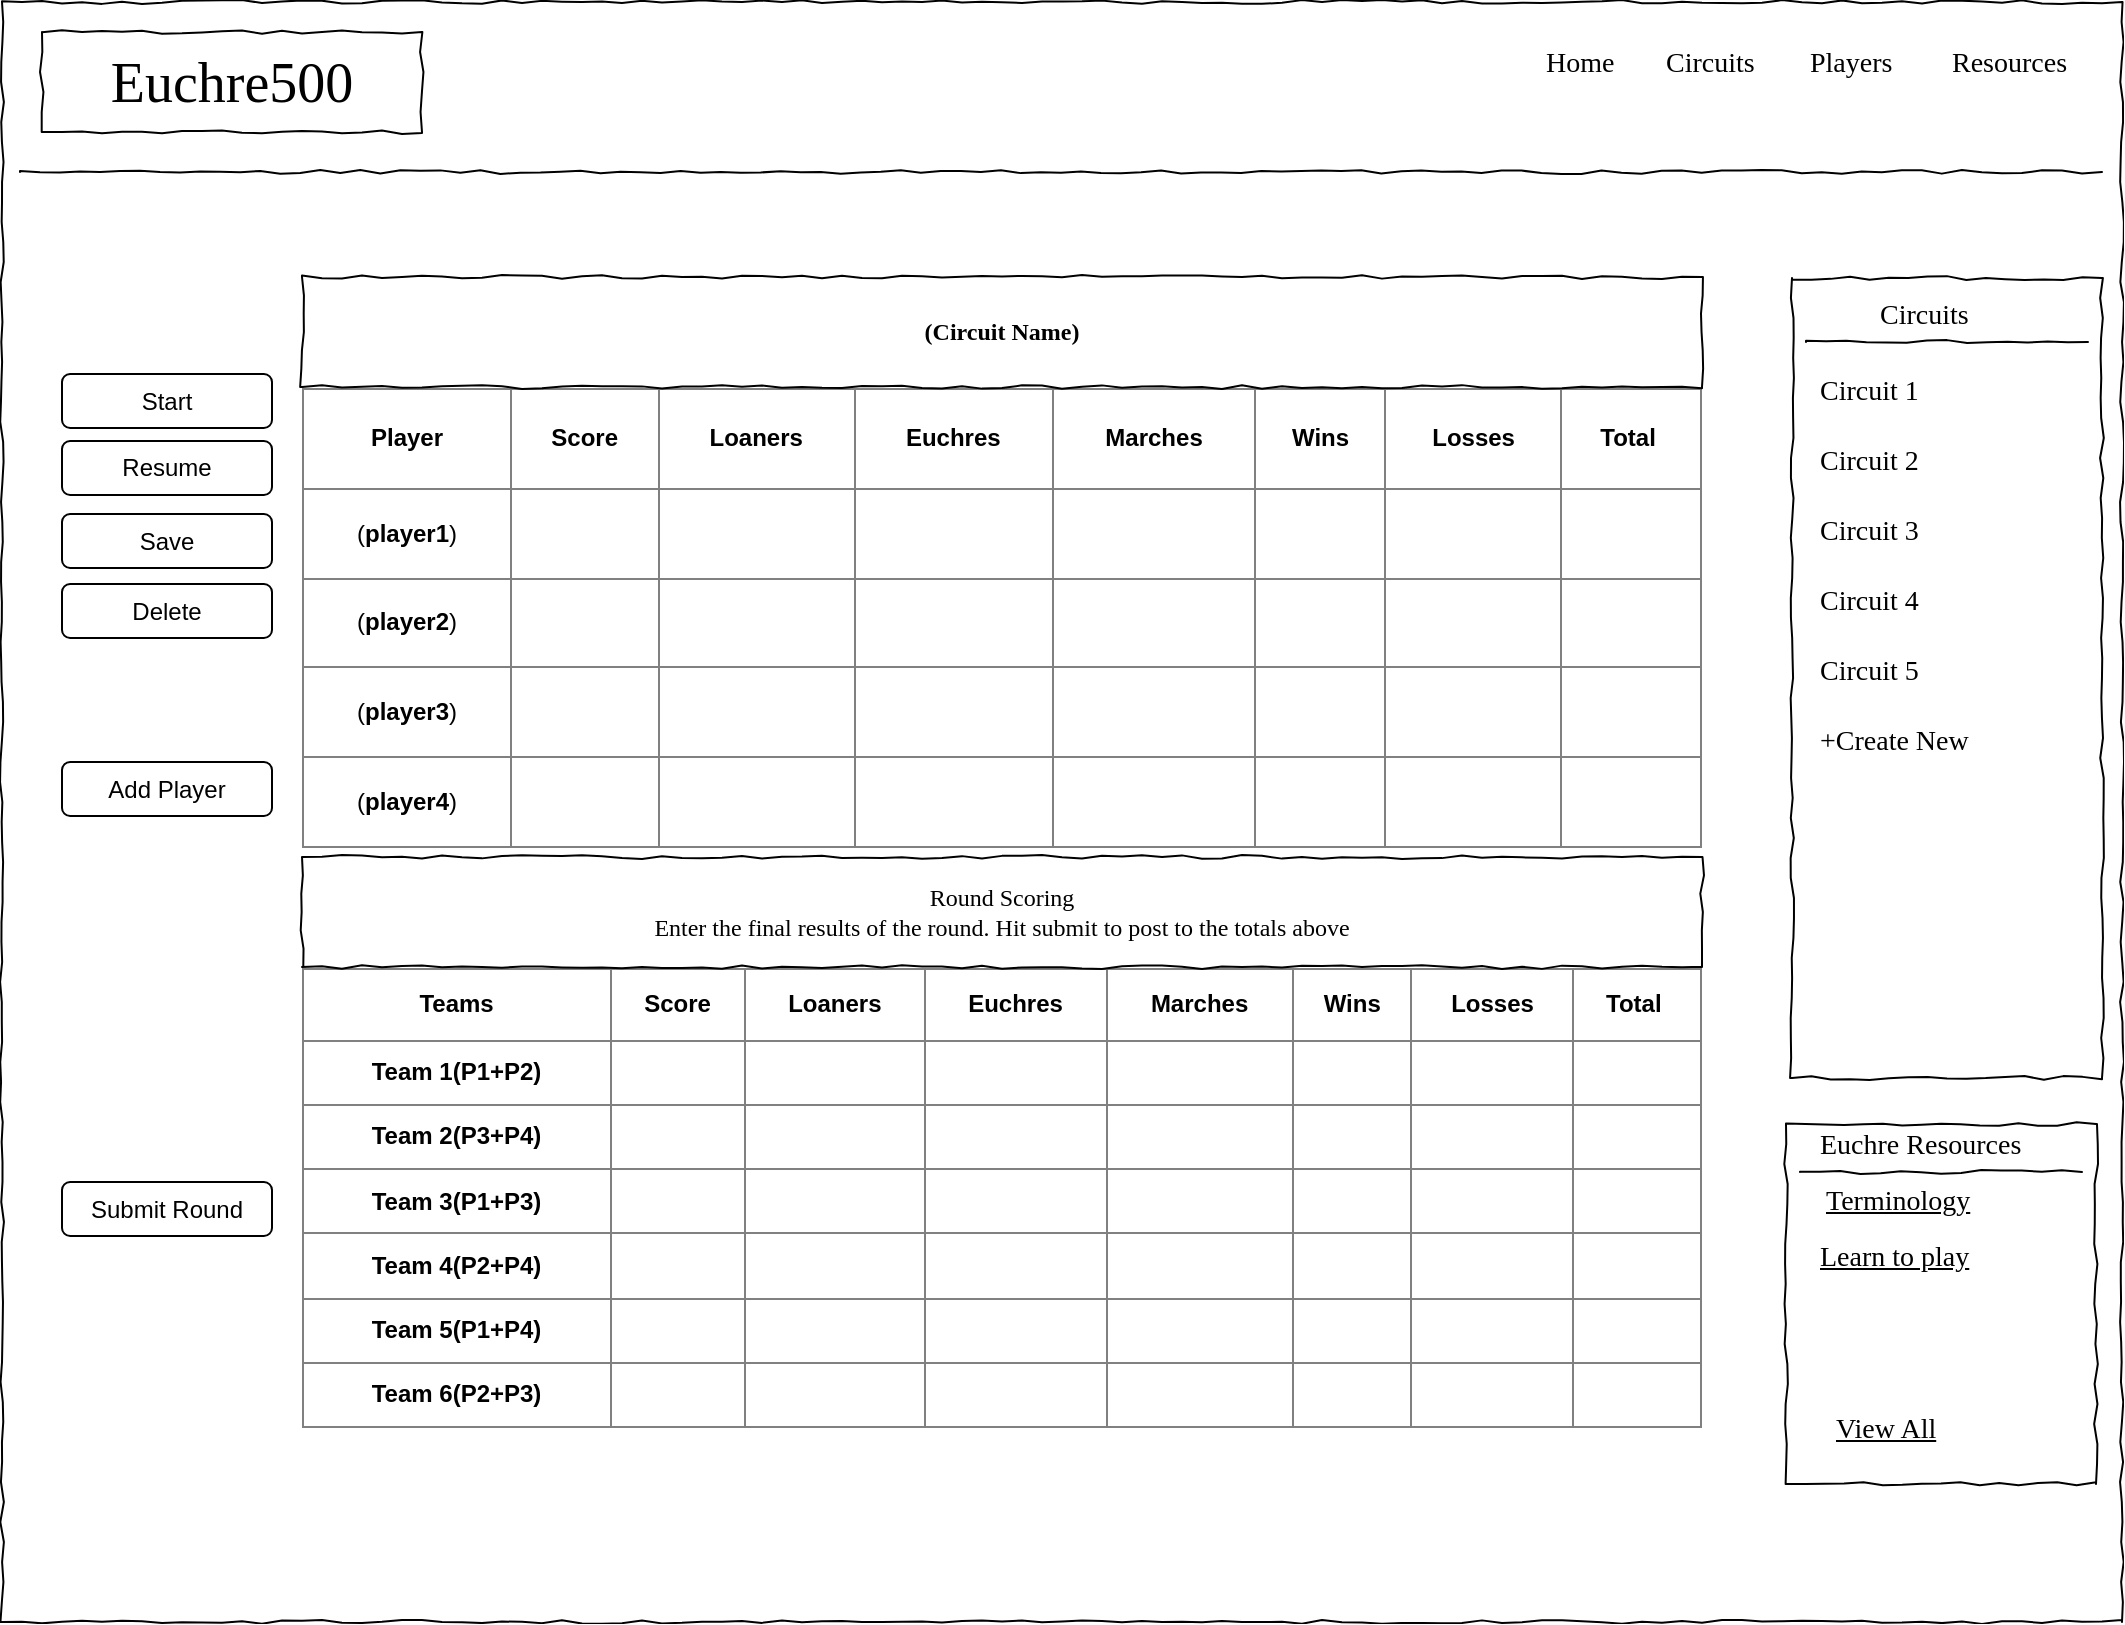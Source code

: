 <mxfile version="11.1.4" type="device"><diagram name="Page-1" id="03018318-947c-dd8e-b7a3-06fadd420f32"><mxGraphModel dx="883" dy="917" grid="1" gridSize="10" guides="1" tooltips="1" connect="1" arrows="1" fold="1" page="1" pageScale="1" pageWidth="1100" pageHeight="850" background="#ffffff" math="0" shadow="0"><root><mxCell id="0"/><mxCell id="1" parent="0"/><mxCell id="677b7b8949515195-1" value="" style="whiteSpace=wrap;html=1;rounded=0;shadow=0;labelBackgroundColor=none;strokeColor=#000000;strokeWidth=1;fillColor=none;fontFamily=Verdana;fontSize=12;fontColor=#000000;align=center;comic=1;" parent="1" vertex="1"><mxGeometry x="20" y="20" width="1060" height="810" as="geometry"/></mxCell><mxCell id="677b7b8949515195-2" value="Euchre500" style="whiteSpace=wrap;html=1;rounded=0;shadow=0;labelBackgroundColor=none;strokeColor=#000000;strokeWidth=1;fillColor=#ffffff;fontFamily=Verdana;fontSize=28;fontColor=#000000;align=center;comic=1;" parent="1" vertex="1"><mxGeometry x="40" y="35" width="190" height="50" as="geometry"/></mxCell><mxCell id="677b7b8949515195-4" value="Home" style="text;html=1;points=[];align=left;verticalAlign=top;spacingTop=-4;fontSize=14;fontFamily=Verdana;fontColor=#000000;" parent="1" vertex="1"><mxGeometry x="790" y="40" width="60" height="20" as="geometry"/></mxCell><mxCell id="677b7b8949515195-5" value="Circuits" style="text;html=1;points=[];align=left;verticalAlign=top;spacingTop=-4;fontSize=14;fontFamily=Verdana;fontColor=#000000;" parent="1" vertex="1"><mxGeometry x="850" y="40" width="60" height="20" as="geometry"/></mxCell><mxCell id="677b7b8949515195-6" value="Players" style="text;html=1;points=[];align=left;verticalAlign=top;spacingTop=-4;fontSize=14;fontFamily=Verdana;fontColor=#000000;" parent="1" vertex="1"><mxGeometry x="921.5" y="40" width="60" height="20" as="geometry"/></mxCell><mxCell id="677b7b8949515195-7" value="Resources" style="text;html=1;points=[];align=left;verticalAlign=top;spacingTop=-4;fontSize=14;fontFamily=Verdana;fontColor=#000000;" parent="1" vertex="1"><mxGeometry x="992.5" y="40" width="60" height="20" as="geometry"/></mxCell><mxCell id="jNrwqy9M7w7jU0SiKGtb-4" value="&lt;table border=&quot;1&quot; width=&quot;100%&quot; style=&quot;width: 100% ; height: 100% ; border-collapse: collapse&quot; cellpadding=&quot;3&quot;&gt;&lt;tbody&gt;&lt;tr&gt;&lt;td align=&quot;center&quot;&gt;&lt;b&gt;Player&lt;/b&gt;&lt;/td&gt;&lt;td align=&quot;center&quot;&gt;&lt;b&gt;Score&lt;/b&gt;&lt;/td&gt;&lt;td align=&quot;center&quot;&gt;&lt;b&gt;Loaners&lt;/b&gt;&lt;/td&gt;&lt;td style=&quot;text-align: center&quot;&gt;&lt;b&gt;Euchres&lt;/b&gt;&lt;/td&gt;&lt;td style=&quot;text-align: center&quot;&gt;&lt;b&gt;Marches&lt;/b&gt;&lt;/td&gt;&lt;td style=&quot;text-align: center&quot;&gt;&lt;b&gt;Wins&lt;/b&gt;&lt;/td&gt;&lt;td style=&quot;text-align: center&quot;&gt;&lt;b&gt;Losses&lt;/b&gt;&lt;/td&gt;&lt;td style=&quot;text-align: center ; line-height: 140%&quot;&gt;&lt;b&gt;Total&lt;/b&gt;&amp;nbsp;&lt;/td&gt;&lt;/tr&gt;&lt;tr&gt;&lt;td style=&quot;text-align: center&quot;&gt;(&lt;b&gt;player1&lt;/b&gt;)&lt;/td&gt;&lt;td style=&quot;text-align: center&quot;&gt;&lt;br&gt;&lt;/td&gt;&lt;td style=&quot;text-align: center&quot;&gt;&lt;br&gt;&lt;/td&gt;&lt;td&gt;&lt;br&gt;&lt;/td&gt;&lt;td style=&quot;text-align: center&quot;&gt;&lt;br&gt;&lt;/td&gt;&lt;td style=&quot;text-align: center&quot;&gt;&lt;br&gt;&lt;/td&gt;&lt;td style=&quot;text-align: center&quot;&gt;&lt;br&gt;&lt;/td&gt;&lt;td style=&quot;text-align: center&quot;&gt;&lt;br&gt;&lt;/td&gt;&lt;/tr&gt;&lt;tr&gt;&lt;td style=&quot;text-align: center&quot;&gt;(&lt;b&gt;player2&lt;/b&gt;)&lt;br&gt;&lt;/td&gt;&lt;td style=&quot;text-align: center&quot;&gt;&lt;br&gt;&lt;/td&gt;&lt;td style=&quot;text-align: center&quot;&gt;&lt;br&gt;&lt;/td&gt;&lt;td&gt;&lt;br&gt;&lt;/td&gt;&lt;td style=&quot;text-align: center&quot;&gt;&lt;br&gt;&lt;/td&gt;&lt;td style=&quot;text-align: center&quot;&gt;&lt;br&gt;&lt;/td&gt;&lt;td style=&quot;text-align: center&quot;&gt;&lt;br&gt;&lt;/td&gt;&lt;td style=&quot;text-align: center&quot;&gt;&lt;br&gt;&lt;/td&gt;&lt;/tr&gt;&lt;tr&gt;&lt;td style=&quot;text-align: center&quot;&gt;(&lt;b&gt;player3&lt;/b&gt;)&lt;br&gt;&lt;/td&gt;&lt;td style=&quot;text-align: center&quot;&gt;&lt;br&gt;&lt;/td&gt;&lt;td style=&quot;text-align: center&quot;&gt;&lt;br&gt;&lt;/td&gt;&lt;td&gt;&lt;br&gt;&lt;/td&gt;&lt;td style=&quot;text-align: center&quot;&gt;&lt;br&gt;&lt;/td&gt;&lt;td style=&quot;text-align: center&quot;&gt;&lt;br&gt;&lt;/td&gt;&lt;td style=&quot;text-align: center&quot;&gt;&lt;br&gt;&lt;/td&gt;&lt;td style=&quot;text-align: center&quot;&gt;&lt;br&gt;&lt;/td&gt;&lt;/tr&gt;&lt;tr&gt;&lt;td align=&quot;center&quot;&gt;(&lt;b&gt;player4&lt;/b&gt;)&lt;/td&gt;&lt;td align=&quot;center&quot;&gt;&lt;br&gt;&lt;/td&gt;&lt;td align=&quot;center&quot;&gt;&lt;br&gt;&lt;/td&gt;&lt;td&gt;&lt;br&gt;&lt;/td&gt;&lt;td style=&quot;text-align: center&quot;&gt;&lt;br&gt;&lt;/td&gt;&lt;td style=&quot;text-align: center&quot;&gt;&lt;br&gt;&lt;/td&gt;&lt;td style=&quot;text-align: center&quot;&gt;&lt;br&gt;&lt;/td&gt;&lt;td style=&quot;text-align: center&quot;&gt;&lt;br&gt;&lt;/td&gt;&lt;/tr&gt;&lt;/tbody&gt;&lt;/table&gt;" style="text;html=1;strokeColor=none;fillColor=none;overflow=fill;" parent="1" vertex="1"><mxGeometry x="170" y="212.5" width="700" height="230" as="geometry"/></mxCell><mxCell id="jNrwqy9M7w7jU0SiKGtb-9" value="&lt;table border=&quot;1&quot; width=&quot;100%&quot; style=&quot;width: 100% ; height: 100% ; border-collapse: collapse&quot; cellpadding=&quot;3&quot;&gt;&lt;tbody&gt;&lt;tr&gt;&lt;td&gt;&lt;b&gt;Teams&lt;/b&gt;&lt;/td&gt;&lt;td&gt;&lt;b&gt;Score&lt;/b&gt;&lt;/td&gt;&lt;td&gt;&lt;b&gt;Loaners&lt;/b&gt;&lt;/td&gt;&lt;td&gt;&lt;b&gt;Euchres&lt;/b&gt;&lt;/td&gt;&lt;td&gt;&lt;b&gt;Marches&lt;/b&gt;&lt;/td&gt;&lt;td&gt;&lt;b&gt;Wins&lt;/b&gt;&lt;/td&gt;&lt;td&gt;&lt;b&gt;Losses&lt;/b&gt;&lt;/td&gt;&lt;td style=&quot;line-height: 140%&quot;&gt;&lt;b&gt;Total&lt;/b&gt;&amp;nbsp;&lt;/td&gt;&lt;/tr&gt;&lt;tr&gt;&lt;td&gt;&lt;b&gt;Team 1(P1+P2)&lt;/b&gt;&lt;/td&gt;&lt;td&gt;&lt;br&gt;&lt;/td&gt;&lt;td&gt;&lt;br&gt;&lt;/td&gt;&lt;td&gt;&lt;br&gt;&lt;/td&gt;&lt;td&gt;&lt;br&gt;&lt;/td&gt;&lt;td&gt;&lt;br&gt;&lt;/td&gt;&lt;td&gt;&lt;br&gt;&lt;/td&gt;&lt;td&gt;&lt;br&gt;&lt;/td&gt;&lt;/tr&gt;&lt;tr&gt;&lt;td&gt;&lt;b&gt;Team 2(P3+P4)&lt;br&gt;&lt;/b&gt;&lt;/td&gt;&lt;td&gt;&lt;br&gt;&lt;/td&gt;&lt;td&gt;&lt;br&gt;&lt;/td&gt;&lt;td&gt;&lt;br&gt;&lt;/td&gt;&lt;td&gt;&lt;br&gt;&lt;/td&gt;&lt;td&gt;&lt;br&gt;&lt;/td&gt;&lt;td&gt;&lt;br&gt;&lt;/td&gt;&lt;td&gt;&lt;br&gt;&lt;/td&gt;&lt;/tr&gt;&lt;tr&gt;&lt;td&gt;&lt;b&gt;Team 3(P1+P3)&lt;br&gt;&lt;/b&gt;&lt;/td&gt;&lt;td&gt;&lt;br&gt;&lt;/td&gt;&lt;td&gt;&lt;br&gt;&lt;/td&gt;&lt;td&gt;&lt;br&gt;&lt;/td&gt;&lt;td&gt;&lt;br&gt;&lt;/td&gt;&lt;td&gt;&lt;br&gt;&lt;/td&gt;&lt;td&gt;&lt;br&gt;&lt;/td&gt;&lt;td&gt;&lt;br&gt;&lt;/td&gt;&lt;/tr&gt;&lt;tr&gt;&lt;td&gt;&lt;b&gt;Team 4(P2+P4)&lt;br&gt;&lt;/b&gt;&lt;/td&gt;&lt;td&gt;&lt;br&gt;&lt;/td&gt;&lt;td&gt;&lt;br&gt;&lt;/td&gt;&lt;td&gt;&lt;br&gt;&lt;/td&gt;&lt;td&gt;&lt;br&gt;&lt;/td&gt;&lt;td&gt;&lt;br&gt;&lt;/td&gt;&lt;td&gt;&lt;br&gt;&lt;/td&gt;&lt;td&gt;&lt;br&gt;&lt;/td&gt;&lt;/tr&gt;&lt;tr&gt;&lt;td&gt;&lt;b&gt;&lt;span&gt;Team 5(P1+P4)&lt;/span&gt;&lt;br&gt;&lt;/b&gt;&lt;/td&gt;&lt;td&gt;&lt;br&gt;&lt;/td&gt;&lt;td&gt;&lt;br&gt;&lt;/td&gt;&lt;td&gt;&lt;br&gt;&lt;/td&gt;&lt;td&gt;&lt;br&gt;&lt;/td&gt;&lt;td&gt;&lt;br&gt;&lt;/td&gt;&lt;td&gt;&lt;br&gt;&lt;/td&gt;&lt;td&gt;&lt;br&gt;&lt;/td&gt;&lt;/tr&gt;&lt;tr&gt;&lt;td&gt;&lt;b&gt;&lt;span&gt;Team 6(P2+P3)&lt;/span&gt;&lt;br&gt;&lt;/b&gt;&lt;/td&gt;&lt;td&gt;&lt;br&gt;&lt;/td&gt;&lt;td&gt;&lt;br&gt;&lt;/td&gt;&lt;td&gt;&lt;br&gt;&lt;/td&gt;&lt;td&gt;&lt;br&gt;&lt;/td&gt;&lt;td&gt;&lt;br&gt;&lt;/td&gt;&lt;td&gt;&lt;br&gt;&lt;/td&gt;&lt;td&gt;&lt;br&gt;&lt;/td&gt;&lt;/tr&gt;&lt;/tbody&gt;&lt;/table&gt;" style="text;html=1;strokeColor=none;fillColor=none;overflow=fill;align=center;" parent="1" vertex="1"><mxGeometry x="170" y="502.5" width="700" height="230" as="geometry"/></mxCell><mxCell id="jNrwqy9M7w7jU0SiKGtb-11" value="&lt;b&gt;(Circuit Name)&lt;/b&gt;" style="whiteSpace=wrap;html=1;rounded=0;shadow=0;labelBackgroundColor=none;strokeColor=#000000;strokeWidth=1;fillColor=none;fontFamily=Verdana;fontSize=12;fontColor=#000000;align=center;comic=1;" parent="1" vertex="1"><mxGeometry x="170" y="157.5" width="700" height="55" as="geometry"/></mxCell><mxCell id="jNrwqy9M7w7jU0SiKGtb-24" value="Round Scoring&lt;br&gt;Enter the final results of the round. Hit submit to post to the totals above" style="whiteSpace=wrap;html=1;rounded=0;shadow=0;labelBackgroundColor=none;strokeColor=#000000;strokeWidth=1;fillColor=none;fontFamily=Verdana;fontSize=12;fontColor=#000000;align=center;comic=1;" parent="1" vertex="1"><mxGeometry x="170" y="447.5" width="700" height="55" as="geometry"/></mxCell><mxCell id="jNrwqy9M7w7jU0SiKGtb-26" value="Start" style="rounded=1;whiteSpace=wrap;html=1;" parent="1" vertex="1"><mxGeometry x="50" y="206" width="105" height="27" as="geometry"/></mxCell><mxCell id="jNrwqy9M7w7jU0SiKGtb-31" value="Resume" style="rounded=1;whiteSpace=wrap;html=1;" parent="1" vertex="1"><mxGeometry x="50" y="239.5" width="105" height="27" as="geometry"/></mxCell><mxCell id="jNrwqy9M7w7jU0SiKGtb-32" value="Delete" style="rounded=1;whiteSpace=wrap;html=1;" parent="1" vertex="1"><mxGeometry x="50" y="311" width="105" height="27" as="geometry"/></mxCell><mxCell id="jNrwqy9M7w7jU0SiKGtb-33" value="Add Player" style="rounded=1;whiteSpace=wrap;html=1;" parent="1" vertex="1"><mxGeometry x="50" y="400" width="105" height="27" as="geometry"/></mxCell><mxCell id="jNrwqy9M7w7jU0SiKGtb-34" value="Submit Round" style="rounded=1;whiteSpace=wrap;html=1;" parent="1" vertex="1"><mxGeometry x="50" y="610" width="105" height="27" as="geometry"/></mxCell><mxCell id="jNrwqy9M7w7jU0SiKGtb-37" value="Save" style="rounded=1;whiteSpace=wrap;html=1;" parent="1" vertex="1"><mxGeometry x="50" y="276" width="105" height="27" as="geometry"/></mxCell><mxCell id="jNrwqy9M7w7jU0SiKGtb-38" value="" style="group" parent="1" vertex="1" connectable="0"><mxGeometry x="915" y="158" width="156" height="400" as="geometry"/></mxCell><mxCell id="677b7b8949515195-25" value="" style="whiteSpace=wrap;html=1;rounded=0;shadow=0;labelBackgroundColor=none;strokeColor=#000000;strokeWidth=1;fillColor=none;fontFamily=Verdana;fontSize=12;fontColor=#000000;align=center;comic=1;container=0;" parent="jNrwqy9M7w7jU0SiKGtb-38" vertex="1"><mxGeometry width="155" height="400" as="geometry"><mxRectangle width="50" height="40" as="alternateBounds"/></mxGeometry></mxCell><mxCell id="jNrwqy9M7w7jU0SiKGtb-18" value="Circuit 1" style="text;html=1;points=[];align=left;verticalAlign=top;spacingTop=-4;fontSize=14;fontFamily=Verdana;fontColor=#000000;part=0;" parent="jNrwqy9M7w7jU0SiKGtb-38" vertex="1"><mxGeometry x="11.5" y="45.5" width="110" height="20" as="geometry"/></mxCell><mxCell id="jNrwqy9M7w7jU0SiKGtb-19" value="Circuit 2" style="text;html=1;points=[];align=left;verticalAlign=top;spacingTop=-4;fontSize=14;fontFamily=Verdana;fontColor=#000000;" parent="jNrwqy9M7w7jU0SiKGtb-38" vertex="1"><mxGeometry x="11.5" y="80.5" width="110" height="20" as="geometry"/></mxCell><mxCell id="jNrwqy9M7w7jU0SiKGtb-20" value="Circuit 3" style="text;html=1;points=[];align=left;verticalAlign=top;spacingTop=-4;fontSize=14;fontFamily=Verdana;fontColor=#000000;" parent="jNrwqy9M7w7jU0SiKGtb-38" vertex="1"><mxGeometry x="11.5" y="115.5" width="110" height="20" as="geometry"/></mxCell><mxCell id="jNrwqy9M7w7jU0SiKGtb-21" value="Circuit 4" style="text;html=1;points=[];align=left;verticalAlign=top;spacingTop=-4;fontSize=14;fontFamily=Verdana;fontColor=#000000;" parent="jNrwqy9M7w7jU0SiKGtb-38" vertex="1"><mxGeometry x="11.5" y="150.5" width="110" height="20" as="geometry"/></mxCell><mxCell id="jNrwqy9M7w7jU0SiKGtb-22" value="Circuit 5" style="text;html=1;points=[];align=left;verticalAlign=top;spacingTop=-4;fontSize=14;fontFamily=Verdana;fontColor=#000000;" parent="jNrwqy9M7w7jU0SiKGtb-38" vertex="1"><mxGeometry x="11.5" y="185.5" width="110" height="20" as="geometry"/></mxCell><mxCell id="jNrwqy9M7w7jU0SiKGtb-23" value="+Create New" style="text;html=1;points=[];align=left;verticalAlign=top;spacingTop=-4;fontSize=14;fontFamily=Verdana;fontColor=#000000;" parent="jNrwqy9M7w7jU0SiKGtb-38" vertex="1"><mxGeometry x="11.5" y="220.5" width="110" height="20" as="geometry"/></mxCell><mxCell id="jNrwqy9M7w7jU0SiKGtb-44" value="Circuits" style="text;html=1;points=[];align=left;verticalAlign=top;spacingTop=-4;fontSize=14;fontFamily=Verdana;fontColor=#000000;" parent="jNrwqy9M7w7jU0SiKGtb-38" vertex="1"><mxGeometry x="42" y="8" width="65" height="20" as="geometry"/></mxCell><mxCell id="jNrwqy9M7w7jU0SiKGtb-45" value="" style="line;strokeWidth=1;html=1;rounded=0;shadow=0;labelBackgroundColor=none;fillColor=none;fontFamily=Verdana;fontSize=14;fontColor=#000000;align=center;comic=1;" parent="jNrwqy9M7w7jU0SiKGtb-38" vertex="1"><mxGeometry x="7" y="27" width="141" height="10" as="geometry"/></mxCell><mxCell id="jNrwqy9M7w7jU0SiKGtb-43" value="" style="group" parent="1" vertex="1" connectable="0"><mxGeometry x="912" y="581" width="155" height="180" as="geometry"/></mxCell><mxCell id="677b7b8949515195-26" value="" style="whiteSpace=wrap;html=1;rounded=0;shadow=0;labelBackgroundColor=none;strokeColor=#000000;strokeWidth=1;fillColor=none;fontFamily=Verdana;fontSize=12;fontColor=#000000;align=center;comic=1;" parent="jNrwqy9M7w7jU0SiKGtb-43" vertex="1"><mxGeometry width="155" height="180" as="geometry"/></mxCell><mxCell id="677b7b8949515195-42" value="Euchre Resources" style="text;html=1;points=[];align=left;verticalAlign=top;spacingTop=-4;fontSize=14;fontFamily=Verdana;fontColor=#000000;" parent="jNrwqy9M7w7jU0SiKGtb-43" vertex="1"><mxGeometry x="15" width="125" height="20" as="geometry"/></mxCell><mxCell id="jNrwqy9M7w7jU0SiKGtb-35" value="&lt;u&gt;Learn to play&lt;/u&gt;" style="text;html=1;points=[];align=left;verticalAlign=top;spacingTop=-4;fontSize=14;fontFamily=Verdana;fontColor=#000000;" parent="jNrwqy9M7w7jU0SiKGtb-43" vertex="1"><mxGeometry x="15" y="56" width="110" height="20" as="geometry"/></mxCell><mxCell id="jNrwqy9M7w7jU0SiKGtb-36" value="&lt;u&gt;Terminology&lt;/u&gt;" style="text;html=1;points=[];align=left;verticalAlign=top;spacingTop=-4;fontSize=14;fontFamily=Verdana;fontColor=#000000;" parent="jNrwqy9M7w7jU0SiKGtb-43" vertex="1"><mxGeometry x="18" y="28" width="110" height="20" as="geometry"/></mxCell><mxCell id="677b7b8949515195-9" value="" style="line;strokeWidth=1;html=1;rounded=0;shadow=0;labelBackgroundColor=none;fillColor=none;fontFamily=Verdana;fontSize=14;fontColor=#000000;align=center;comic=1;" parent="jNrwqy9M7w7jU0SiKGtb-43" vertex="1"><mxGeometry x="7" y="19" width="141" height="10" as="geometry"/></mxCell><mxCell id="jNrwqy9M7w7jU0SiKGtb-42" value="&lt;u&gt;View All&lt;/u&gt;" style="text;html=1;points=[];align=left;verticalAlign=top;spacingTop=-4;fontSize=14;fontFamily=Verdana;fontColor=#000000;" parent="jNrwqy9M7w7jU0SiKGtb-43" vertex="1"><mxGeometry x="22.5" y="141.5" width="110" height="20" as="geometry"/></mxCell><mxCell id="jNrwqy9M7w7jU0SiKGtb-46" value="" style="line;strokeWidth=1;html=1;rounded=0;shadow=0;labelBackgroundColor=none;fillColor=none;fontFamily=Verdana;fontSize=14;fontColor=#000000;align=center;comic=1;" parent="1" vertex="1"><mxGeometry x="29" y="100" width="1041" height="10" as="geometry"/></mxCell></root></mxGraphModel></diagram></mxfile>